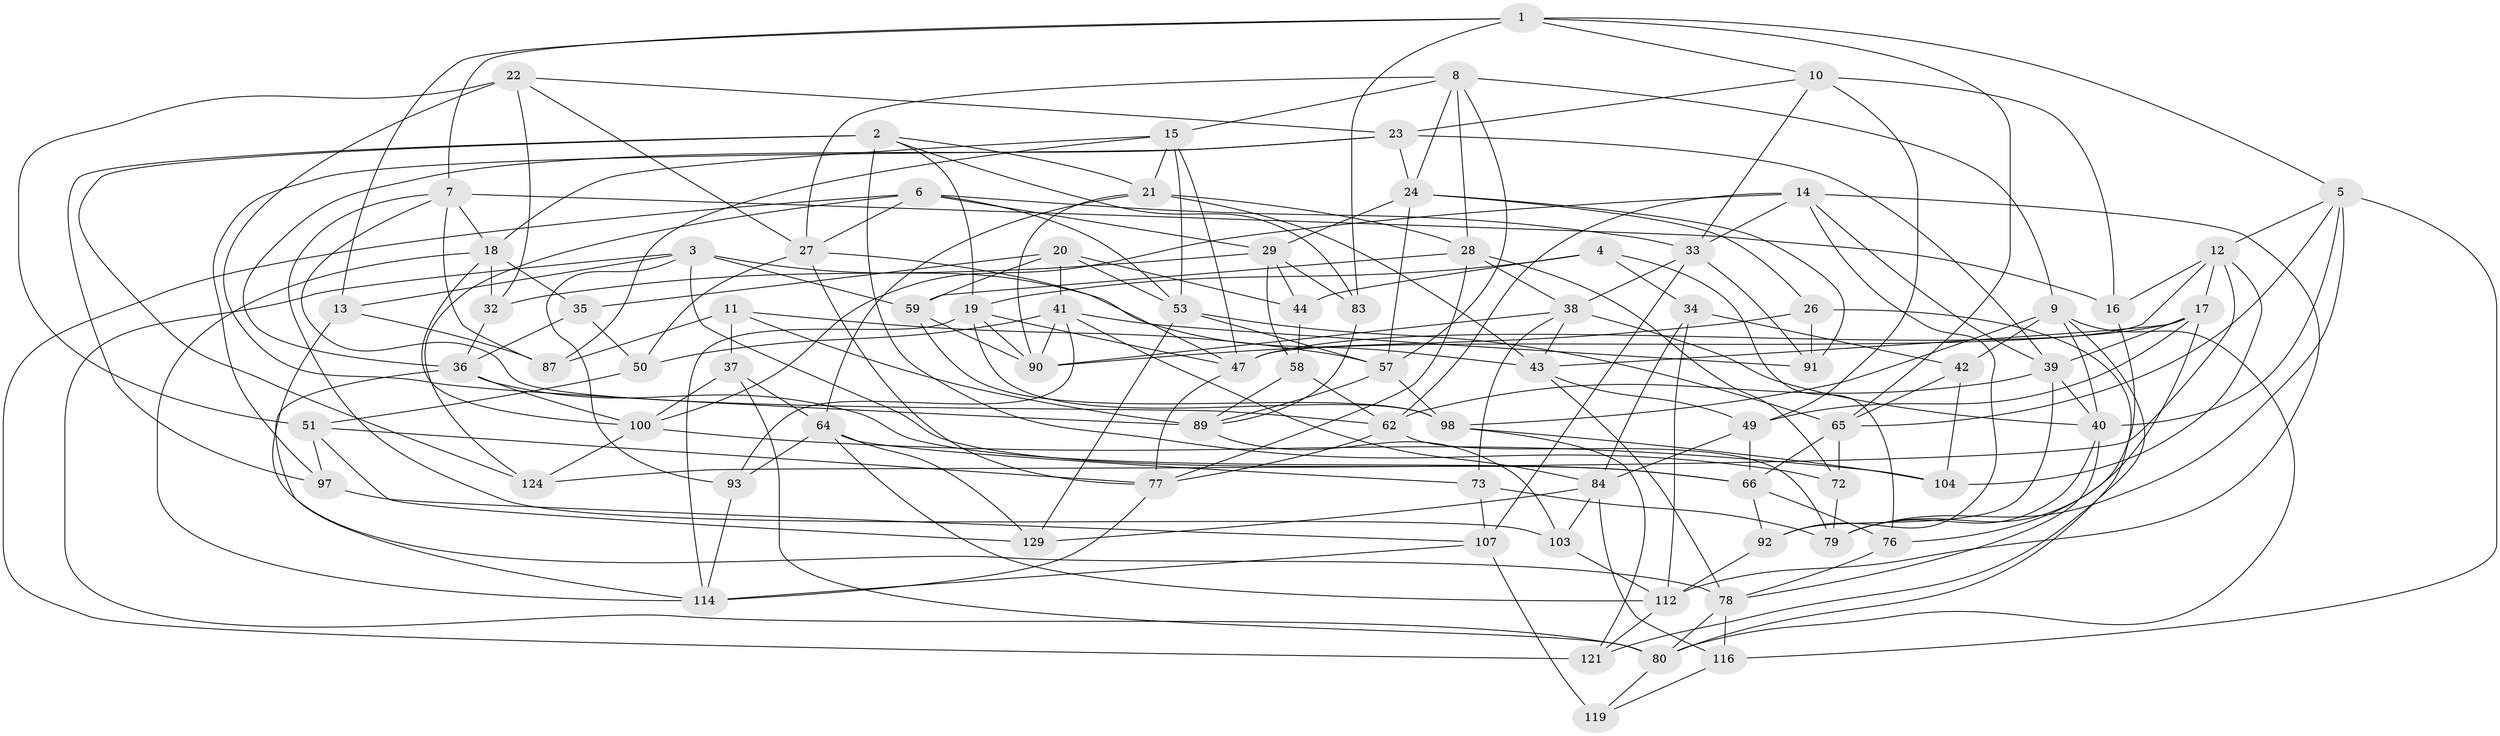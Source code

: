 // original degree distribution, {4: 1.0}
// Generated by graph-tools (version 1.1) at 2025/42/03/06/25 10:42:24]
// undirected, 81 vertices, 210 edges
graph export_dot {
graph [start="1"]
  node [color=gray90,style=filled];
  1 [super="+54"];
  2 [super="+117"];
  3 [super="+63"];
  4;
  5 [super="+88"];
  6 [super="+86"];
  7 [super="+115"];
  8 [super="+30"];
  9 [super="+128"];
  10 [super="+101"];
  11;
  12 [super="+56"];
  13;
  14 [super="+25"];
  15 [super="+31"];
  16;
  17 [super="+108"];
  18 [super="+125"];
  19 [super="+48"];
  20 [super="+55"];
  21 [super="+71"];
  22 [super="+102"];
  23 [super="+120"];
  24 [super="+69"];
  26;
  27 [super="+118"];
  28 [super="+60"];
  29 [super="+52"];
  32;
  33 [super="+106"];
  34;
  35;
  36 [super="+45"];
  37;
  38 [super="+123"];
  39 [super="+126"];
  40 [super="+81"];
  41 [super="+74"];
  42;
  43 [super="+46"];
  44;
  47 [super="+96"];
  49 [super="+68"];
  50;
  51 [super="+67"];
  53 [super="+70"];
  57 [super="+94"];
  58;
  59 [super="+61"];
  62 [super="+105"];
  64 [super="+82"];
  65 [super="+113"];
  66 [super="+75"];
  72;
  73;
  76;
  77 [super="+130"];
  78 [super="+95"];
  79 [super="+85"];
  80 [super="+122"];
  83;
  84 [super="+127"];
  87;
  89 [super="+99"];
  90 [super="+111"];
  91;
  92;
  93;
  97;
  98 [super="+110"];
  100 [super="+109"];
  103;
  104;
  107 [super="+133"];
  112 [super="+131"];
  114 [super="+132"];
  116;
  119;
  121;
  124;
  129;
  1 -- 65;
  1 -- 13;
  1 -- 10;
  1 -- 83;
  1 -- 5;
  1 -- 7;
  2 -- 124;
  2 -- 97;
  2 -- 83;
  2 -- 72;
  2 -- 19;
  2 -- 21;
  3 -- 93;
  3 -- 43;
  3 -- 59;
  3 -- 66;
  3 -- 13;
  3 -- 80;
  4 -- 44;
  4 -- 76;
  4 -- 34;
  4 -- 19;
  5 -- 116;
  5 -- 40;
  5 -- 12;
  5 -- 79;
  5 -- 65;
  6 -- 121;
  6 -- 29;
  6 -- 53;
  6 -- 33;
  6 -- 27;
  6 -- 124;
  7 -- 18;
  7 -- 103;
  7 -- 87;
  7 -- 16;
  7 -- 62;
  8 -- 28;
  8 -- 24;
  8 -- 9;
  8 -- 27;
  8 -- 15;
  8 -- 57;
  9 -- 42;
  9 -- 80;
  9 -- 40;
  9 -- 98;
  9 -- 121;
  10 -- 16;
  10 -- 23;
  10 -- 49 [weight=2];
  10 -- 33;
  11 -- 87;
  11 -- 37;
  11 -- 89;
  11 -- 57;
  12 -- 124;
  12 -- 104;
  12 -- 47;
  12 -- 16;
  12 -- 17;
  13 -- 87;
  13 -- 78;
  14 -- 112;
  14 -- 33;
  14 -- 92;
  14 -- 39;
  14 -- 62;
  14 -- 100;
  15 -- 87;
  15 -- 18;
  15 -- 47;
  15 -- 21;
  15 -- 53;
  16 -- 76;
  17 -- 79;
  17 -- 43;
  17 -- 49;
  17 -- 47;
  17 -- 39;
  18 -- 32;
  18 -- 35;
  18 -- 114;
  18 -- 100;
  19 -- 90;
  19 -- 47;
  19 -- 98;
  19 -- 114;
  20 -- 41;
  20 -- 44;
  20 -- 35;
  20 -- 59 [weight=2];
  20 -- 53;
  21 -- 90;
  21 -- 64;
  21 -- 43;
  21 -- 28;
  22 -- 32;
  22 -- 23;
  22 -- 51 [weight=2];
  22 -- 27;
  22 -- 89;
  23 -- 97;
  23 -- 36;
  23 -- 24;
  23 -- 39;
  24 -- 29;
  24 -- 57;
  24 -- 26;
  24 -- 91;
  26 -- 91;
  26 -- 90;
  26 -- 80;
  27 -- 50;
  27 -- 77;
  27 -- 47;
  28 -- 72;
  28 -- 59;
  28 -- 77;
  28 -- 38;
  29 -- 58;
  29 -- 44;
  29 -- 32;
  29 -- 83;
  32 -- 36;
  33 -- 91;
  33 -- 107;
  33 -- 38;
  34 -- 42;
  34 -- 112;
  34 -- 84;
  35 -- 50;
  35 -- 36;
  36 -- 100;
  36 -- 114;
  36 -- 66;
  37 -- 100;
  37 -- 64;
  37 -- 80;
  38 -- 73;
  38 -- 90;
  38 -- 40;
  38 -- 43;
  39 -- 92;
  39 -- 40;
  39 -- 62;
  40 -- 79;
  40 -- 78;
  41 -- 50;
  41 -- 93;
  41 -- 90;
  41 -- 91;
  41 -- 84;
  42 -- 104;
  42 -- 65;
  43 -- 49;
  43 -- 78;
  44 -- 58;
  47 -- 77;
  49 -- 66;
  49 -- 84;
  50 -- 51;
  51 -- 129;
  51 -- 97;
  51 -- 77;
  53 -- 129;
  53 -- 65;
  53 -- 57;
  57 -- 98;
  57 -- 89;
  58 -- 62;
  58 -- 89;
  59 -- 90;
  59 -- 98;
  62 -- 79;
  62 -- 77;
  64 -- 129;
  64 -- 112;
  64 -- 73;
  64 -- 93;
  65 -- 66;
  65 -- 72;
  66 -- 76;
  66 -- 92;
  72 -- 79;
  73 -- 107;
  73 -- 79;
  76 -- 78;
  77 -- 114;
  78 -- 80;
  78 -- 116;
  80 -- 119;
  83 -- 89;
  84 -- 103;
  84 -- 116;
  84 -- 129;
  89 -- 103;
  92 -- 112;
  93 -- 114;
  97 -- 107;
  98 -- 104;
  98 -- 121;
  100 -- 104;
  100 -- 124;
  103 -- 112;
  107 -- 119 [weight=2];
  107 -- 114;
  112 -- 121;
  116 -- 119;
}
